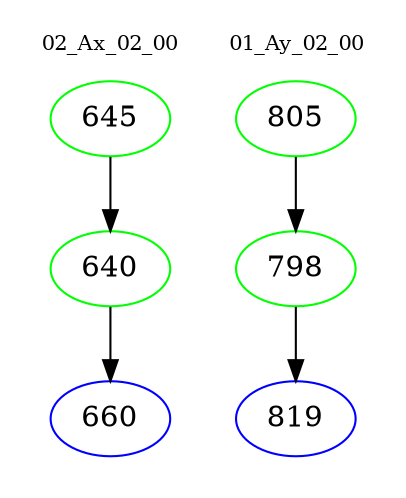 digraph{
subgraph cluster_0 {
color = white
label = "02_Ax_02_00";
fontsize=10;
T0_645 [label="645", color="green"]
T0_645 -> T0_640 [color="black"]
T0_640 [label="640", color="green"]
T0_640 -> T0_660 [color="black"]
T0_660 [label="660", color="blue"]
}
subgraph cluster_1 {
color = white
label = "01_Ay_02_00";
fontsize=10;
T1_805 [label="805", color="green"]
T1_805 -> T1_798 [color="black"]
T1_798 [label="798", color="green"]
T1_798 -> T1_819 [color="black"]
T1_819 [label="819", color="blue"]
}
}
